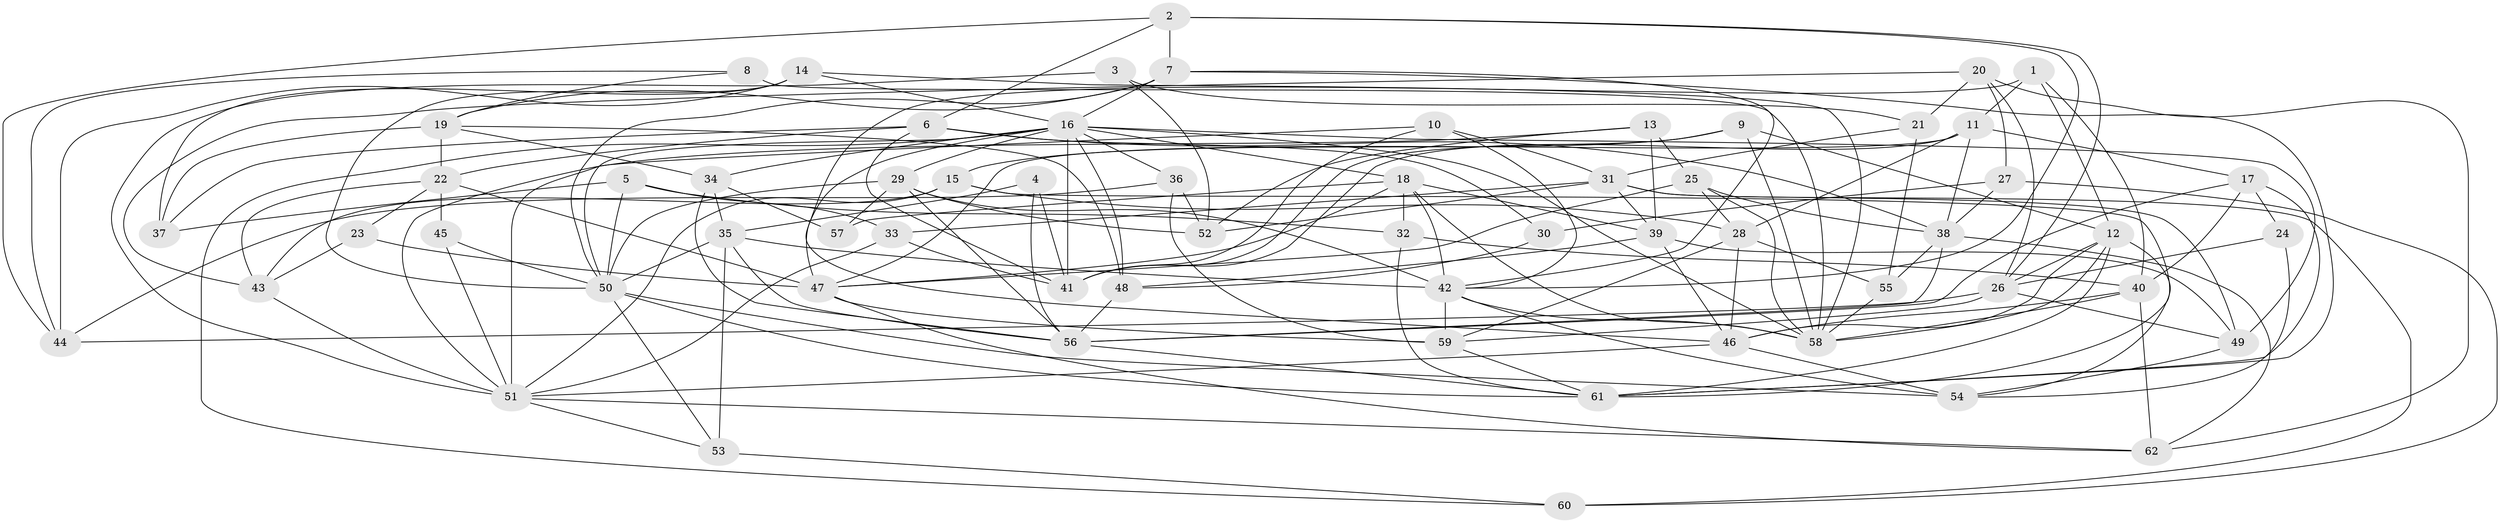 // original degree distribution, {3: 0.22764227642276422, 4: 0.2601626016260163, 2: 0.16260162601626016, 5: 0.22764227642276422, 6: 0.04878048780487805, 7: 0.06504065040650407, 8: 0.008130081300813009}
// Generated by graph-tools (version 1.1) at 2025/37/03/04/25 23:37:02]
// undirected, 62 vertices, 171 edges
graph export_dot {
  node [color=gray90,style=filled];
  1;
  2;
  3;
  4;
  5;
  6;
  7;
  8;
  9;
  10;
  11;
  12;
  13;
  14;
  15;
  16;
  17;
  18;
  19;
  20;
  21;
  22;
  23;
  24;
  25;
  26;
  27;
  28;
  29;
  30;
  31;
  32;
  33;
  34;
  35;
  36;
  37;
  38;
  39;
  40;
  41;
  42;
  43;
  44;
  45;
  46;
  47;
  48;
  49;
  50;
  51;
  52;
  53;
  54;
  55;
  56;
  57;
  58;
  59;
  60;
  61;
  62;
  1 -- 11 [weight=1.0];
  1 -- 12 [weight=1.0];
  1 -- 40 [weight=1.0];
  1 -- 46 [weight=1.0];
  2 -- 6 [weight=1.0];
  2 -- 7 [weight=2.0];
  2 -- 26 [weight=1.0];
  2 -- 42 [weight=1.0];
  2 -- 44 [weight=1.0];
  3 -- 21 [weight=1.0];
  3 -- 51 [weight=1.0];
  3 -- 52 [weight=1.0];
  4 -- 35 [weight=1.0];
  4 -- 41 [weight=1.0];
  4 -- 56 [weight=1.0];
  5 -- 32 [weight=1.0];
  5 -- 33 [weight=1.0];
  5 -- 37 [weight=1.0];
  5 -- 50 [weight=1.0];
  6 -- 22 [weight=1.0];
  6 -- 30 [weight=1.0];
  6 -- 37 [weight=1.0];
  6 -- 38 [weight=1.0];
  6 -- 41 [weight=1.0];
  7 -- 16 [weight=1.0];
  7 -- 19 [weight=1.0];
  7 -- 42 [weight=1.0];
  7 -- 50 [weight=1.0];
  7 -- 61 [weight=1.0];
  8 -- 19 [weight=1.0];
  8 -- 44 [weight=1.0];
  8 -- 58 [weight=3.0];
  9 -- 12 [weight=1.0];
  9 -- 15 [weight=1.0];
  9 -- 41 [weight=1.0];
  9 -- 58 [weight=1.0];
  10 -- 31 [weight=1.0];
  10 -- 41 [weight=1.0];
  10 -- 42 [weight=1.0];
  10 -- 51 [weight=1.0];
  11 -- 17 [weight=1.0];
  11 -- 28 [weight=1.0];
  11 -- 38 [weight=1.0];
  11 -- 41 [weight=1.0];
  11 -- 47 [weight=1.0];
  12 -- 26 [weight=1.0];
  12 -- 46 [weight=1.0];
  12 -- 54 [weight=1.0];
  12 -- 58 [weight=1.0];
  12 -- 61 [weight=1.0];
  13 -- 25 [weight=2.0];
  13 -- 39 [weight=1.0];
  13 -- 51 [weight=1.0];
  13 -- 52 [weight=1.0];
  14 -- 16 [weight=1.0];
  14 -- 37 [weight=1.0];
  14 -- 44 [weight=1.0];
  14 -- 50 [weight=1.0];
  14 -- 58 [weight=1.0];
  15 -- 28 [weight=1.0];
  15 -- 43 [weight=1.0];
  15 -- 51 [weight=1.0];
  15 -- 61 [weight=1.0];
  16 -- 18 [weight=1.0];
  16 -- 29 [weight=1.0];
  16 -- 34 [weight=1.0];
  16 -- 36 [weight=1.0];
  16 -- 41 [weight=1.0];
  16 -- 47 [weight=2.0];
  16 -- 48 [weight=1.0];
  16 -- 49 [weight=1.0];
  16 -- 50 [weight=1.0];
  16 -- 58 [weight=1.0];
  16 -- 60 [weight=1.0];
  17 -- 24 [weight=1.0];
  17 -- 40 [weight=1.0];
  17 -- 56 [weight=1.0];
  17 -- 61 [weight=1.0];
  18 -- 32 [weight=1.0];
  18 -- 39 [weight=1.0];
  18 -- 42 [weight=1.0];
  18 -- 47 [weight=1.0];
  18 -- 57 [weight=1.0];
  18 -- 58 [weight=1.0];
  19 -- 22 [weight=1.0];
  19 -- 34 [weight=1.0];
  19 -- 37 [weight=1.0];
  19 -- 48 [weight=1.0];
  20 -- 21 [weight=1.0];
  20 -- 26 [weight=1.0];
  20 -- 27 [weight=1.0];
  20 -- 43 [weight=1.0];
  20 -- 62 [weight=1.0];
  21 -- 31 [weight=1.0];
  21 -- 55 [weight=1.0];
  22 -- 23 [weight=1.0];
  22 -- 43 [weight=1.0];
  22 -- 45 [weight=1.0];
  22 -- 47 [weight=1.0];
  23 -- 43 [weight=1.0];
  23 -- 47 [weight=1.0];
  24 -- 26 [weight=1.0];
  24 -- 54 [weight=1.0];
  25 -- 28 [weight=1.0];
  25 -- 38 [weight=1.0];
  25 -- 47 [weight=1.0];
  25 -- 58 [weight=1.0];
  26 -- 44 [weight=1.0];
  26 -- 49 [weight=1.0];
  26 -- 59 [weight=1.0];
  27 -- 30 [weight=1.0];
  27 -- 38 [weight=2.0];
  27 -- 60 [weight=1.0];
  28 -- 46 [weight=1.0];
  28 -- 55 [weight=1.0];
  28 -- 59 [weight=1.0];
  29 -- 42 [weight=1.0];
  29 -- 50 [weight=1.0];
  29 -- 52 [weight=1.0];
  29 -- 56 [weight=1.0];
  29 -- 57 [weight=1.0];
  30 -- 48 [weight=1.0];
  31 -- 33 [weight=1.0];
  31 -- 39 [weight=1.0];
  31 -- 49 [weight=1.0];
  31 -- 52 [weight=1.0];
  31 -- 60 [weight=2.0];
  32 -- 40 [weight=1.0];
  32 -- 61 [weight=1.0];
  33 -- 41 [weight=1.0];
  33 -- 51 [weight=1.0];
  34 -- 35 [weight=1.0];
  34 -- 56 [weight=1.0];
  34 -- 57 [weight=1.0];
  35 -- 42 [weight=1.0];
  35 -- 50 [weight=1.0];
  35 -- 53 [weight=1.0];
  35 -- 56 [weight=1.0];
  36 -- 44 [weight=1.0];
  36 -- 52 [weight=1.0];
  36 -- 59 [weight=1.0];
  38 -- 55 [weight=1.0];
  38 -- 56 [weight=1.0];
  38 -- 62 [weight=1.0];
  39 -- 46 [weight=1.0];
  39 -- 48 [weight=1.0];
  39 -- 49 [weight=1.0];
  40 -- 46 [weight=1.0];
  40 -- 58 [weight=1.0];
  40 -- 62 [weight=2.0];
  42 -- 54 [weight=1.0];
  42 -- 58 [weight=1.0];
  42 -- 59 [weight=1.0];
  43 -- 51 [weight=1.0];
  45 -- 50 [weight=1.0];
  45 -- 51 [weight=2.0];
  46 -- 51 [weight=1.0];
  46 -- 54 [weight=1.0];
  47 -- 59 [weight=2.0];
  47 -- 62 [weight=1.0];
  48 -- 56 [weight=1.0];
  49 -- 54 [weight=1.0];
  50 -- 53 [weight=1.0];
  50 -- 54 [weight=1.0];
  50 -- 61 [weight=1.0];
  51 -- 53 [weight=1.0];
  51 -- 62 [weight=1.0];
  53 -- 60 [weight=2.0];
  55 -- 58 [weight=2.0];
  56 -- 61 [weight=1.0];
  59 -- 61 [weight=1.0];
}
